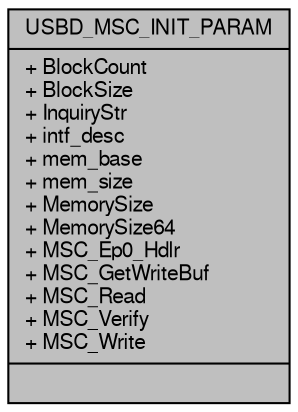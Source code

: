 digraph "USBD_MSC_INIT_PARAM"
{
  edge [fontname="FreeSans",fontsize="10",labelfontname="FreeSans",labelfontsize="10"];
  node [fontname="FreeSans",fontsize="10",shape=record];
  Node1 [label="{USBD_MSC_INIT_PARAM\n|+ BlockCount\l+ BlockSize\l+ InquiryStr\l+ intf_desc\l+ mem_base\l+ mem_size\l+ MemorySize\l+ MemorySize64\l+ MSC_Ep0_Hdlr\l+ MSC_GetWriteBuf\l+ MSC_Read\l+ MSC_Verify\l+ MSC_Write\l|}",height=0.2,width=0.4,color="black", fillcolor="grey75", style="filled", fontcolor="black"];
}
